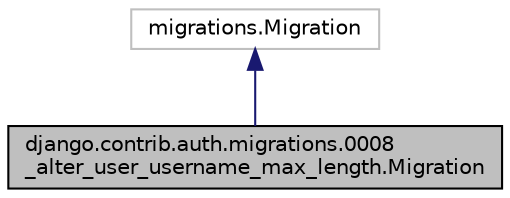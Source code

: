 digraph "django.contrib.auth.migrations.0008_alter_user_username_max_length.Migration"
{
 // LATEX_PDF_SIZE
  edge [fontname="Helvetica",fontsize="10",labelfontname="Helvetica",labelfontsize="10"];
  node [fontname="Helvetica",fontsize="10",shape=record];
  Node1 [label="django.contrib.auth.migrations.0008\l_alter_user_username_max_length.Migration",height=0.2,width=0.4,color="black", fillcolor="grey75", style="filled", fontcolor="black",tooltip=" "];
  Node2 -> Node1 [dir="back",color="midnightblue",fontsize="10",style="solid",fontname="Helvetica"];
  Node2 [label="migrations.Migration",height=0.2,width=0.4,color="grey75", fillcolor="white", style="filled",tooltip=" "];
}
